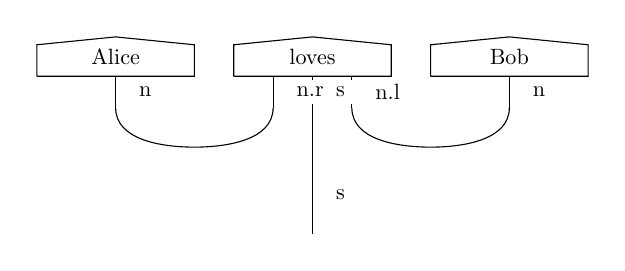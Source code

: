 \begin{tikzpicture}[baseline=(0.base)]
\begin{pgfonlayer}{nodelayer}
\node (0) at (0, 0) {};
\node [style=none, fill=white, anchor=west, scale=0.8] (1) at (1.2, -0.2) {n};
\node [] (2) at (1.0, 0) {};
\node [] (3) at (1.0, -0.4) {};
\node [] (4) at (0.0, 0) {};
\node [] (5) at (2.0, 0) {};
\node [] (6) at (2.0, 0.4) {};
\node [] (7) at (1.0, 0.5) {};
\node [] (8) at (0.0, 0.4) {};
\node [style=none, fill=white, scale=0.8] (9) at (1.0, 0.25) {Alice};
\node [style=none, fill=white, anchor=west, scale=0.8] (10) at (3.2, -0.2) {n.r};
\node [] (11) at (3.0, 0) {};
\node [] (12) at (3.0, -0.4) {};
\node [style=none, fill=white, anchor=west, scale=0.8] (13) at (3.7, -0.2) {s};
\node [] (14) at (3.5, 0) {};
\node [] (15) at (3.5, -0.4) {};
\node [style=none, fill=white, anchor=west, scale=0.8] (16) at (4.2, -0.2) {n.l};
\node [] (17) at (4.0, 0) {};
\node [] (18) at (4.0, -0.4) {};
\node [] (19) at (2.5, 0) {};
\node [] (20) at (4.5, 0) {};
\node [] (21) at (4.5, 0.4) {};
\node [] (22) at (3.5, 0.5) {};
\node [] (23) at (2.5, 0.4) {};
\node [style=none, fill=white, scale=0.8] (24) at (3.5, 0.25) {loves};
\node [style=none, fill=white, anchor=west, scale=0.8] (25) at (6.2, -0.2) {n};
\node [] (26) at (6.0, 0) {};
\node [] (27) at (6.0, -0.4) {};
\node [] (28) at (5.0, 0) {};
\node [] (29) at (7.0, 0) {};
\node [] (30) at (7.0, 0.4) {};
\node [] (31) at (6.0, 0.5) {};
\node [] (32) at (5.0, 0.4) {};
\node [style=none, fill=white, scale=0.8] (33) at (6.0, 0.25) {Bob};
\node [] (34) at (2.0, -0.9) {};
\node [] (35) at (5.0, -0.9) {};
\node [] (36) at (3.5, -2) {};
\node [style=none, fill=white, anchor=west, scale=0.8] (37) at (3.7, -1.5) {s};
\end{pgfonlayer}
\begin{pgfonlayer}{edgelayer}
\draw [in=90, out=-90] (2.center) to (3.center);
\draw [-, fill={white}] (4.center) to (5.center) to (6.center) to (7.center) to (8.center) to (4.center);
\draw [in=90, out=-90] (11.center) to (12.center);
\draw [in=90, out=-90] (14.center) to (15.center);
\draw [in=90, out=-90] (17.center) to (18.center);
\draw [-, fill={white}] (19.center) to (20.center) to (21.center) to (22.center) to (23.center) to (19.center);
\draw [in=90, out=-90] (26.center) to (27.center);
\draw [-, fill={white}] (28.center) to (29.center) to (30.center) to (31.center) to (32.center) to (28.center);
\draw [in=180, out=-90, looseness=0.939] (3.center) to (34.center);
\draw [in=0, out=-90, looseness=0.939] (12.center) to (34.center);
\draw [in=180, out=-90, looseness=0.939] (18.center) to (35.center);
\draw [in=0, out=-90, looseness=0.939] (27.center) to (35.center);
\draw [in=90, out=-90] (15.center) to (36.center);
\end{pgfonlayer}
\end{tikzpicture}
